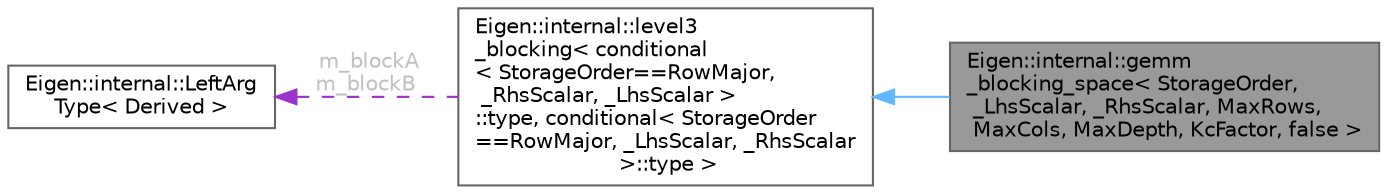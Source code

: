 digraph "Eigen::internal::gemm_blocking_space&lt; StorageOrder, _LhsScalar, _RhsScalar, MaxRows, MaxCols, MaxDepth, KcFactor, false &gt;"
{
 // LATEX_PDF_SIZE
  bgcolor="transparent";
  edge [fontname=Helvetica,fontsize=10,labelfontname=Helvetica,labelfontsize=10];
  node [fontname=Helvetica,fontsize=10,shape=box,height=0.2,width=0.4];
  rankdir="LR";
  Node1 [id="Node000001",label="Eigen::internal::gemm\l_blocking_space\< StorageOrder,\l _LhsScalar, _RhsScalar, MaxRows,\l MaxCols, MaxDepth, KcFactor, false \>",height=0.2,width=0.4,color="gray40", fillcolor="grey60", style="filled", fontcolor="black",tooltip=" "];
  Node2 -> Node1 [id="edge3_Node000001_Node000002",dir="back",color="steelblue1",style="solid",tooltip=" "];
  Node2 [id="Node000002",label="Eigen::internal::level3\l_blocking\< conditional\l\< StorageOrder==RowMajor,\l _RhsScalar, _LhsScalar \>\l::type, conditional\< StorageOrder\l==RowMajor, _LhsScalar, _RhsScalar\l \>::type \>",height=0.2,width=0.4,color="gray40", fillcolor="white", style="filled",URL="$class_eigen_1_1internal_1_1level3__blocking.html",tooltip=" "];
  Node3 -> Node2 [id="edge4_Node000002_Node000003",dir="back",color="darkorchid3",style="dashed",tooltip=" ",label=" m_blockA\nm_blockB",fontcolor="grey" ];
  Node3 [id="Node000003",label="Eigen::internal::LeftArg\lType\< Derived \>",height=0.2,width=0.4,color="gray40", fillcolor="white", style="filled",URL="$struct_eigen_1_1internal_1_1traits.html",tooltip=" "];
}

